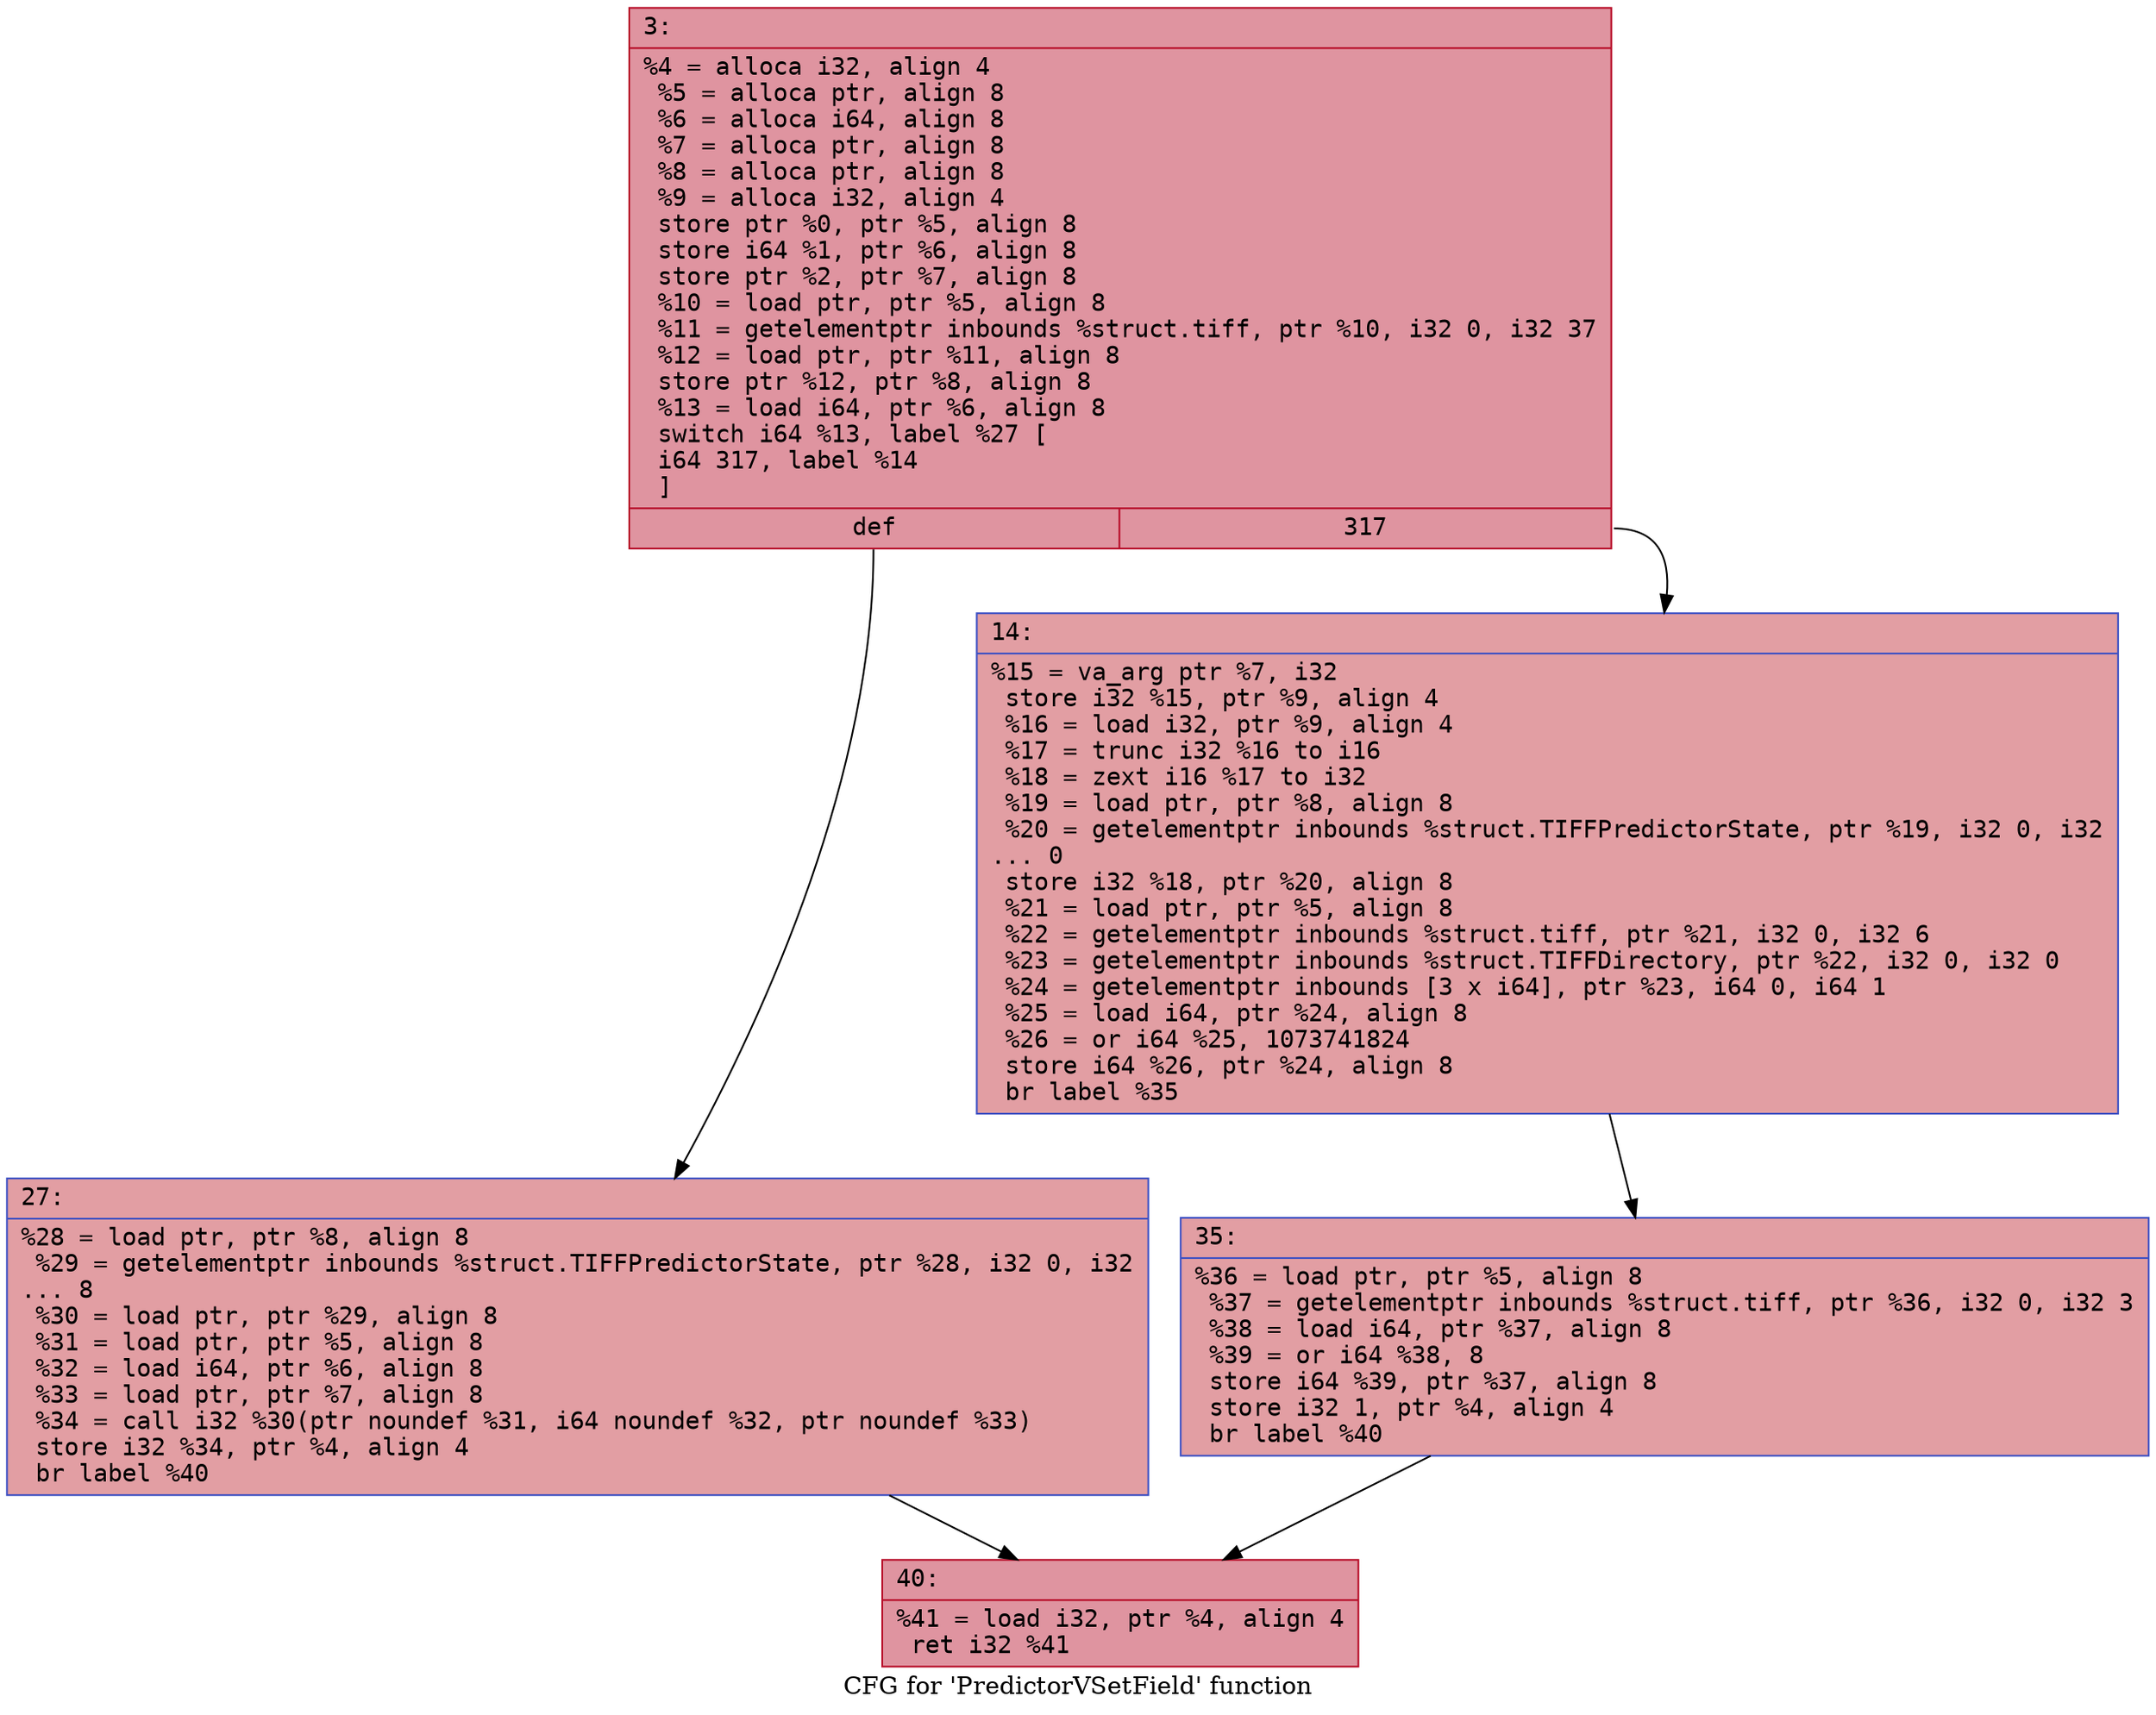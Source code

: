 digraph "CFG for 'PredictorVSetField' function" {
	label="CFG for 'PredictorVSetField' function";

	Node0x6000002f90e0 [shape=record,color="#b70d28ff", style=filled, fillcolor="#b70d2870" fontname="Courier",label="{3:\l|  %4 = alloca i32, align 4\l  %5 = alloca ptr, align 8\l  %6 = alloca i64, align 8\l  %7 = alloca ptr, align 8\l  %8 = alloca ptr, align 8\l  %9 = alloca i32, align 4\l  store ptr %0, ptr %5, align 8\l  store i64 %1, ptr %6, align 8\l  store ptr %2, ptr %7, align 8\l  %10 = load ptr, ptr %5, align 8\l  %11 = getelementptr inbounds %struct.tiff, ptr %10, i32 0, i32 37\l  %12 = load ptr, ptr %11, align 8\l  store ptr %12, ptr %8, align 8\l  %13 = load i64, ptr %6, align 8\l  switch i64 %13, label %27 [\l    i64 317, label %14\l  ]\l|{<s0>def|<s1>317}}"];
	Node0x6000002f90e0:s0 -> Node0x6000002f9180[tooltip="3 -> 27\nProbability 50.00%" ];
	Node0x6000002f90e0:s1 -> Node0x6000002f9130[tooltip="3 -> 14\nProbability 50.00%" ];
	Node0x6000002f9130 [shape=record,color="#3d50c3ff", style=filled, fillcolor="#be242e70" fontname="Courier",label="{14:\l|  %15 = va_arg ptr %7, i32\l  store i32 %15, ptr %9, align 4\l  %16 = load i32, ptr %9, align 4\l  %17 = trunc i32 %16 to i16\l  %18 = zext i16 %17 to i32\l  %19 = load ptr, ptr %8, align 8\l  %20 = getelementptr inbounds %struct.TIFFPredictorState, ptr %19, i32 0, i32\l... 0\l  store i32 %18, ptr %20, align 8\l  %21 = load ptr, ptr %5, align 8\l  %22 = getelementptr inbounds %struct.tiff, ptr %21, i32 0, i32 6\l  %23 = getelementptr inbounds %struct.TIFFDirectory, ptr %22, i32 0, i32 0\l  %24 = getelementptr inbounds [3 x i64], ptr %23, i64 0, i64 1\l  %25 = load i64, ptr %24, align 8\l  %26 = or i64 %25, 1073741824\l  store i64 %26, ptr %24, align 8\l  br label %35\l}"];
	Node0x6000002f9130 -> Node0x6000002f91d0[tooltip="14 -> 35\nProbability 100.00%" ];
	Node0x6000002f9180 [shape=record,color="#3d50c3ff", style=filled, fillcolor="#be242e70" fontname="Courier",label="{27:\l|  %28 = load ptr, ptr %8, align 8\l  %29 = getelementptr inbounds %struct.TIFFPredictorState, ptr %28, i32 0, i32\l... 8\l  %30 = load ptr, ptr %29, align 8\l  %31 = load ptr, ptr %5, align 8\l  %32 = load i64, ptr %6, align 8\l  %33 = load ptr, ptr %7, align 8\l  %34 = call i32 %30(ptr noundef %31, i64 noundef %32, ptr noundef %33)\l  store i32 %34, ptr %4, align 4\l  br label %40\l}"];
	Node0x6000002f9180 -> Node0x6000002f9220[tooltip="27 -> 40\nProbability 100.00%" ];
	Node0x6000002f91d0 [shape=record,color="#3d50c3ff", style=filled, fillcolor="#be242e70" fontname="Courier",label="{35:\l|  %36 = load ptr, ptr %5, align 8\l  %37 = getelementptr inbounds %struct.tiff, ptr %36, i32 0, i32 3\l  %38 = load i64, ptr %37, align 8\l  %39 = or i64 %38, 8\l  store i64 %39, ptr %37, align 8\l  store i32 1, ptr %4, align 4\l  br label %40\l}"];
	Node0x6000002f91d0 -> Node0x6000002f9220[tooltip="35 -> 40\nProbability 100.00%" ];
	Node0x6000002f9220 [shape=record,color="#b70d28ff", style=filled, fillcolor="#b70d2870" fontname="Courier",label="{40:\l|  %41 = load i32, ptr %4, align 4\l  ret i32 %41\l}"];
}
